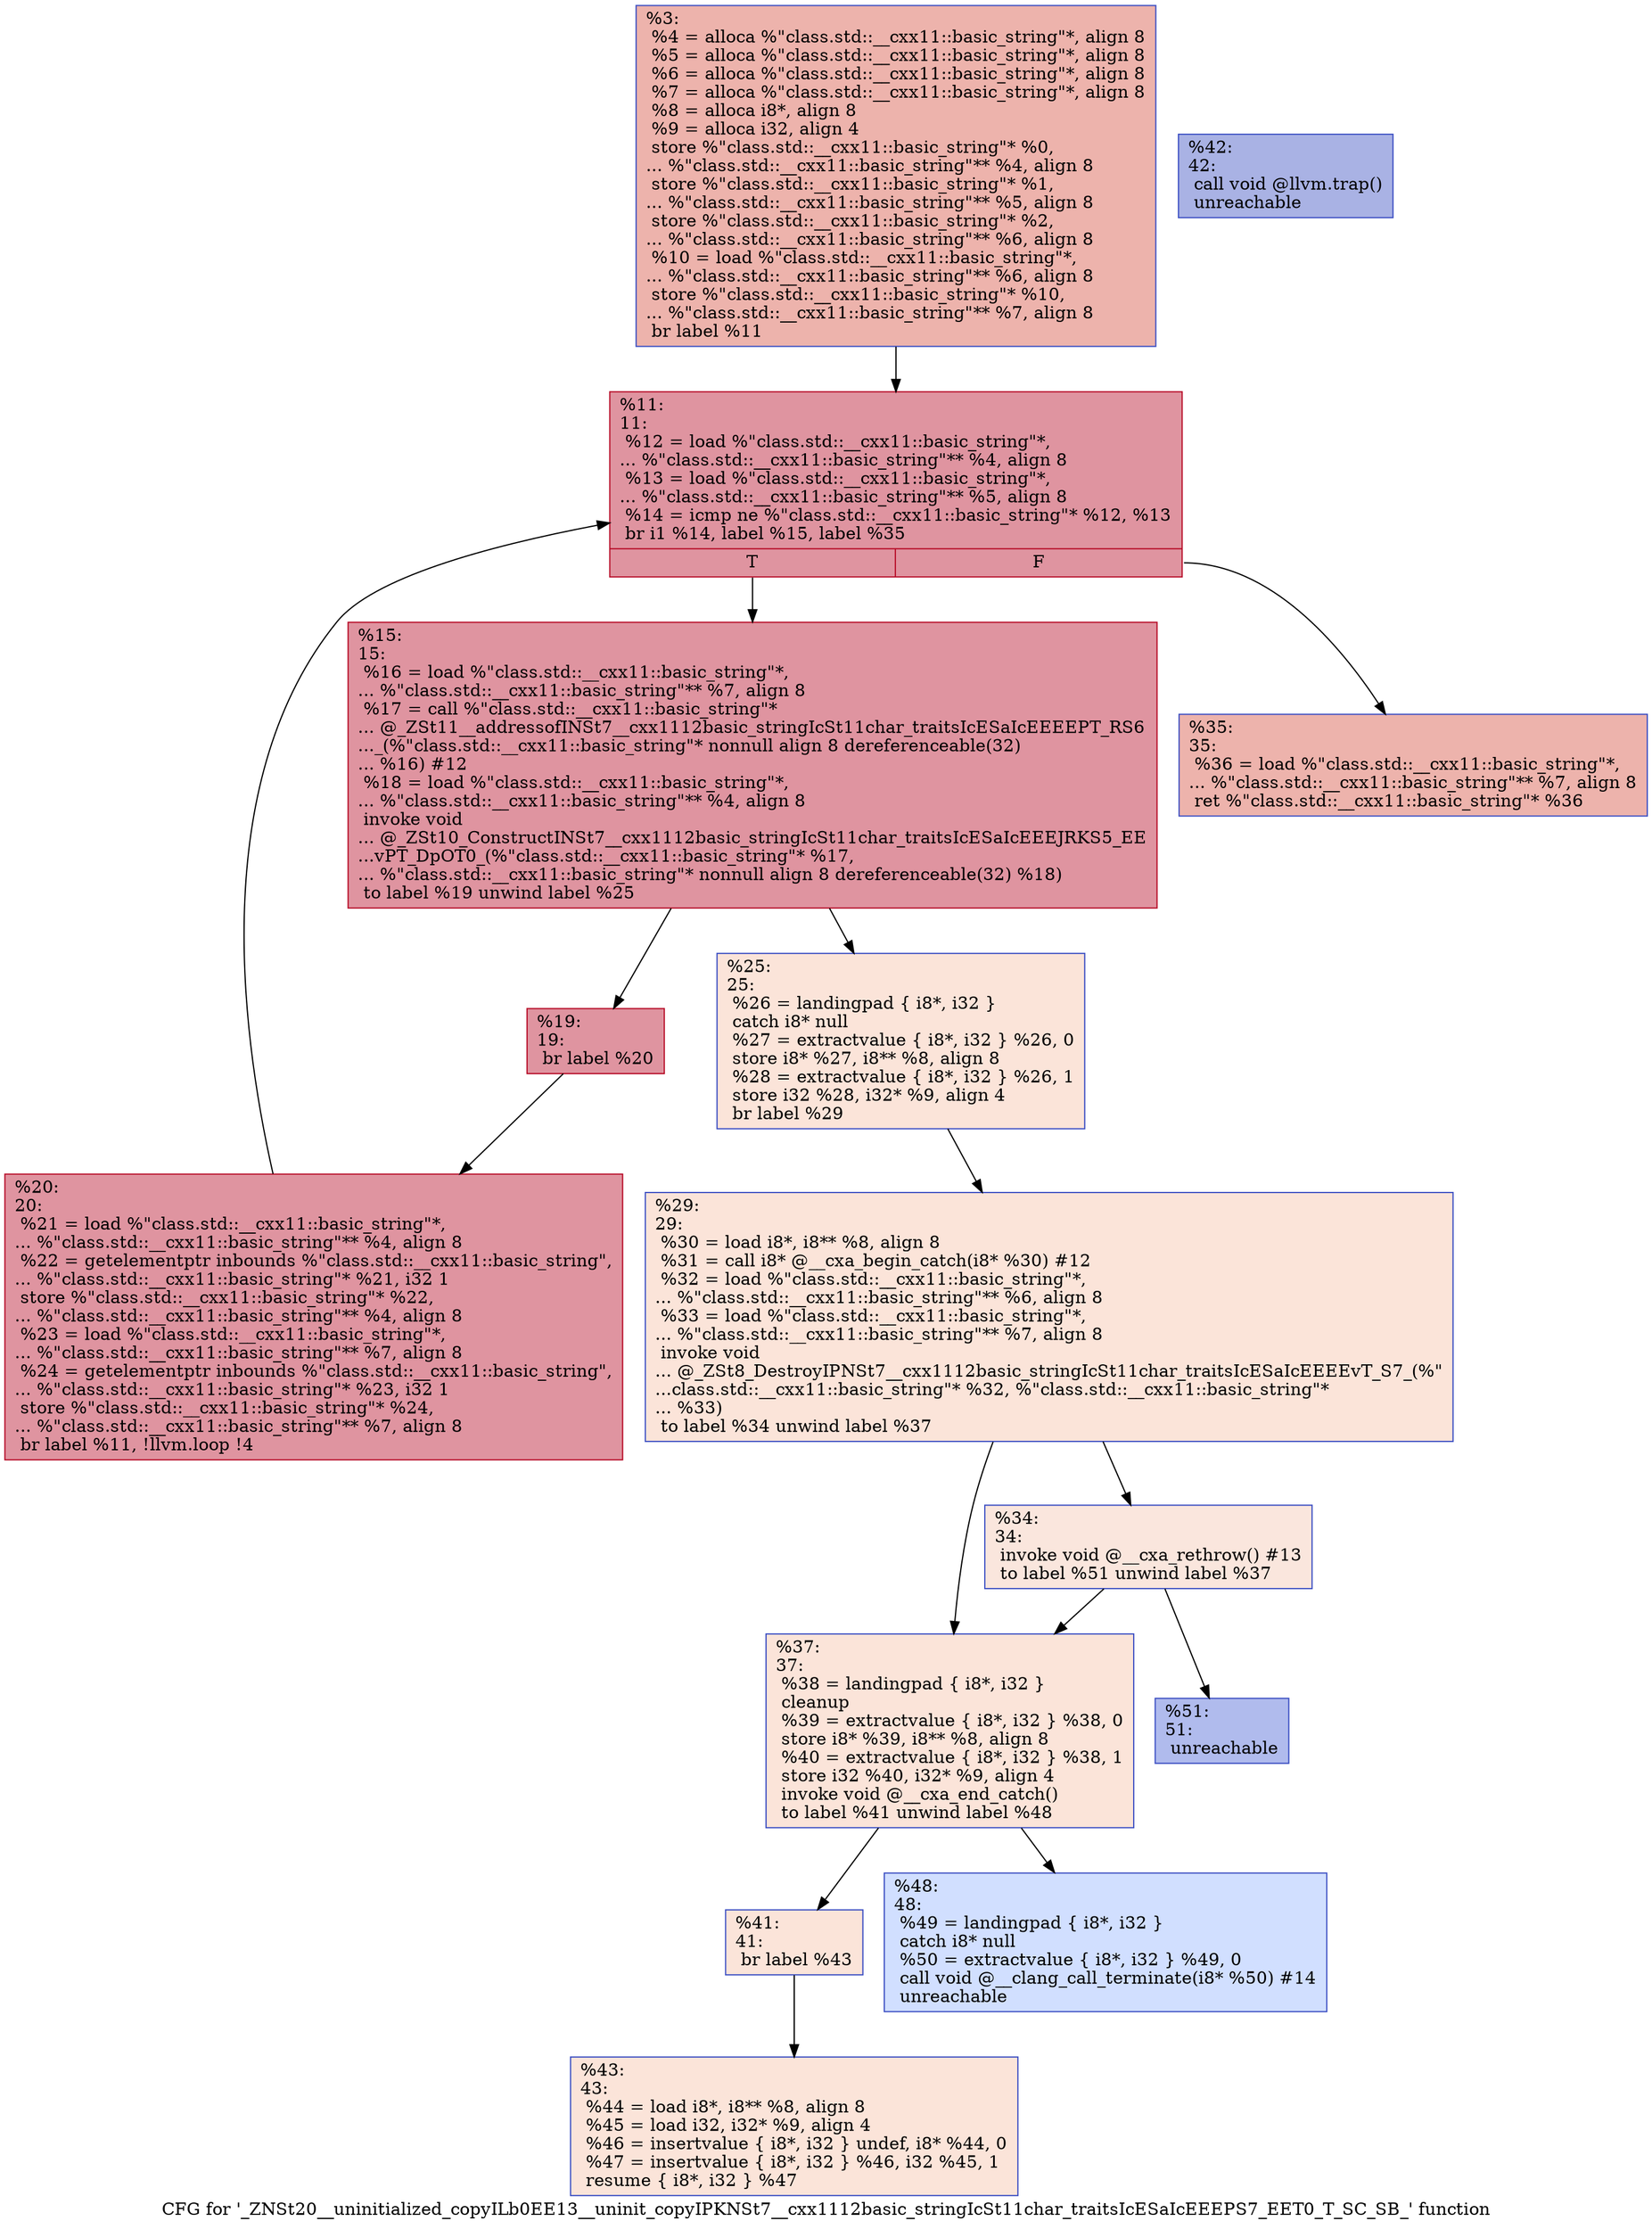 digraph "CFG for '_ZNSt20__uninitialized_copyILb0EE13__uninit_copyIPKNSt7__cxx1112basic_stringIcSt11char_traitsIcESaIcEEEPS7_EET0_T_SC_SB_' function" {
	label="CFG for '_ZNSt20__uninitialized_copyILb0EE13__uninit_copyIPKNSt7__cxx1112basic_stringIcSt11char_traitsIcESaIcEEEPS7_EET0_T_SC_SB_' function";

	Node0x5643458da2c0 [shape=record,color="#3d50c3ff", style=filled, fillcolor="#d6524470",label="{%3:\l  %4 = alloca %\"class.std::__cxx11::basic_string\"*, align 8\l  %5 = alloca %\"class.std::__cxx11::basic_string\"*, align 8\l  %6 = alloca %\"class.std::__cxx11::basic_string\"*, align 8\l  %7 = alloca %\"class.std::__cxx11::basic_string\"*, align 8\l  %8 = alloca i8*, align 8\l  %9 = alloca i32, align 4\l  store %\"class.std::__cxx11::basic_string\"* %0,\l... %\"class.std::__cxx11::basic_string\"** %4, align 8\l  store %\"class.std::__cxx11::basic_string\"* %1,\l... %\"class.std::__cxx11::basic_string\"** %5, align 8\l  store %\"class.std::__cxx11::basic_string\"* %2,\l... %\"class.std::__cxx11::basic_string\"** %6, align 8\l  %10 = load %\"class.std::__cxx11::basic_string\"*,\l... %\"class.std::__cxx11::basic_string\"** %6, align 8\l  store %\"class.std::__cxx11::basic_string\"* %10,\l... %\"class.std::__cxx11::basic_string\"** %7, align 8\l  br label %11\l}"];
	Node0x5643458da2c0 -> Node0x5643458da380;
	Node0x5643458da380 [shape=record,color="#b70d28ff", style=filled, fillcolor="#b70d2870",label="{%11:\l11:                                               \l  %12 = load %\"class.std::__cxx11::basic_string\"*,\l... %\"class.std::__cxx11::basic_string\"** %4, align 8\l  %13 = load %\"class.std::__cxx11::basic_string\"*,\l... %\"class.std::__cxx11::basic_string\"** %5, align 8\l  %14 = icmp ne %\"class.std::__cxx11::basic_string\"* %12, %13\l  br i1 %14, label %15, label %35\l|{<s0>T|<s1>F}}"];
	Node0x5643458da380:s0 -> Node0x5643458da970;
	Node0x5643458da380:s1 -> Node0x5643458da9c0;
	Node0x5643458da970 [shape=record,color="#b70d28ff", style=filled, fillcolor="#b70d2870",label="{%15:\l15:                                               \l  %16 = load %\"class.std::__cxx11::basic_string\"*,\l... %\"class.std::__cxx11::basic_string\"** %7, align 8\l  %17 = call %\"class.std::__cxx11::basic_string\"*\l... @_ZSt11__addressofINSt7__cxx1112basic_stringIcSt11char_traitsIcESaIcEEEEPT_RS6\l..._(%\"class.std::__cxx11::basic_string\"* nonnull align 8 dereferenceable(32)\l... %16) #12\l  %18 = load %\"class.std::__cxx11::basic_string\"*,\l... %\"class.std::__cxx11::basic_string\"** %4, align 8\l  invoke void\l... @_ZSt10_ConstructINSt7__cxx1112basic_stringIcSt11char_traitsIcESaIcEEEJRKS5_EE\l...vPT_DpOT0_(%\"class.std::__cxx11::basic_string\"* %17,\l... %\"class.std::__cxx11::basic_string\"* nonnull align 8 dereferenceable(32) %18)\l          to label %19 unwind label %25\l}"];
	Node0x5643458da970 -> Node0x5643458dac90;
	Node0x5643458da970 -> Node0x5643458dace0;
	Node0x5643458dac90 [shape=record,color="#b70d28ff", style=filled, fillcolor="#b70d2870",label="{%19:\l19:                                               \l  br label %20\l}"];
	Node0x5643458dac90 -> Node0x5643458daf30;
	Node0x5643458daf30 [shape=record,color="#b70d28ff", style=filled, fillcolor="#b70d2870",label="{%20:\l20:                                               \l  %21 = load %\"class.std::__cxx11::basic_string\"*,\l... %\"class.std::__cxx11::basic_string\"** %4, align 8\l  %22 = getelementptr inbounds %\"class.std::__cxx11::basic_string\",\l... %\"class.std::__cxx11::basic_string\"* %21, i32 1\l  store %\"class.std::__cxx11::basic_string\"* %22,\l... %\"class.std::__cxx11::basic_string\"** %4, align 8\l  %23 = load %\"class.std::__cxx11::basic_string\"*,\l... %\"class.std::__cxx11::basic_string\"** %7, align 8\l  %24 = getelementptr inbounds %\"class.std::__cxx11::basic_string\",\l... %\"class.std::__cxx11::basic_string\"* %23, i32 1\l  store %\"class.std::__cxx11::basic_string\"* %24,\l... %\"class.std::__cxx11::basic_string\"** %7, align 8\l  br label %11, !llvm.loop !4\l}"];
	Node0x5643458daf30 -> Node0x5643458da380;
	Node0x5643458dace0 [shape=record,color="#3d50c3ff", style=filled, fillcolor="#f5c1a970",label="{%25:\l25:                                               \l  %26 = landingpad \{ i8*, i32 \}\l          catch i8* null\l  %27 = extractvalue \{ i8*, i32 \} %26, 0\l  store i8* %27, i8** %8, align 8\l  %28 = extractvalue \{ i8*, i32 \} %26, 1\l  store i32 %28, i32* %9, align 4\l  br label %29\l}"];
	Node0x5643458dace0 -> Node0x5643458db700;
	Node0x5643458db700 [shape=record,color="#3d50c3ff", style=filled, fillcolor="#f5c1a970",label="{%29:\l29:                                               \l  %30 = load i8*, i8** %8, align 8\l  %31 = call i8* @__cxa_begin_catch(i8* %30) #12\l  %32 = load %\"class.std::__cxx11::basic_string\"*,\l... %\"class.std::__cxx11::basic_string\"** %6, align 8\l  %33 = load %\"class.std::__cxx11::basic_string\"*,\l... %\"class.std::__cxx11::basic_string\"** %7, align 8\l  invoke void\l... @_ZSt8_DestroyIPNSt7__cxx1112basic_stringIcSt11char_traitsIcESaIcEEEEvT_S7_(%\"\l...class.std::__cxx11::basic_string\"* %32, %\"class.std::__cxx11::basic_string\"*\l... %33)\l          to label %34 unwind label %37\l}"];
	Node0x5643458db700 -> Node0x5643458dba80;
	Node0x5643458db700 -> Node0x5643458dbad0;
	Node0x5643458dba80 [shape=record,color="#3d50c3ff", style=filled, fillcolor="#f3c7b170",label="{%34:\l34:                                               \l  invoke void @__cxa_rethrow() #13\l          to label %51 unwind label %37\l}"];
	Node0x5643458dba80 -> Node0x5643458dbe20;
	Node0x5643458dba80 -> Node0x5643458dbad0;
	Node0x5643458da9c0 [shape=record,color="#3d50c3ff", style=filled, fillcolor="#d6524470",label="{%35:\l35:                                               \l  %36 = load %\"class.std::__cxx11::basic_string\"*,\l... %\"class.std::__cxx11::basic_string\"** %7, align 8\l  ret %\"class.std::__cxx11::basic_string\"* %36\l}"];
	Node0x5643458dbad0 [shape=record,color="#3d50c3ff", style=filled, fillcolor="#f5c1a970",label="{%37:\l37:                                               \l  %38 = landingpad \{ i8*, i32 \}\l          cleanup\l  %39 = extractvalue \{ i8*, i32 \} %38, 0\l  store i8* %39, i8** %8, align 8\l  %40 = extractvalue \{ i8*, i32 \} %38, 1\l  store i32 %40, i32* %9, align 4\l  invoke void @__cxa_end_catch()\l          to label %41 unwind label %48\l}"];
	Node0x5643458dbad0 -> Node0x5643458dc380;
	Node0x5643458dbad0 -> Node0x5643458dc3d0;
	Node0x5643458dc380 [shape=record,color="#3d50c3ff", style=filled, fillcolor="#f5c1a970",label="{%41:\l41:                                               \l  br label %43\l}"];
	Node0x5643458dc380 -> Node0x5643458dc650;
	Node0x5643458dc710 [shape=record,color="#3d50c3ff", style=filled, fillcolor="#3d50c370",label="{%42:\l42:                                               \l  call void @llvm.trap()\l  unreachable\l}"];
	Node0x5643458dc650 [shape=record,color="#3d50c3ff", style=filled, fillcolor="#f5c1a970",label="{%43:\l43:                                               \l  %44 = load i8*, i8** %8, align 8\l  %45 = load i32, i32* %9, align 4\l  %46 = insertvalue \{ i8*, i32 \} undef, i8* %44, 0\l  %47 = insertvalue \{ i8*, i32 \} %46, i32 %45, 1\l  resume \{ i8*, i32 \} %47\l}"];
	Node0x5643458dc3d0 [shape=record,color="#3d50c3ff", style=filled, fillcolor="#96b7ff70",label="{%48:\l48:                                               \l  %49 = landingpad \{ i8*, i32 \}\l          catch i8* null\l  %50 = extractvalue \{ i8*, i32 \} %49, 0\l  call void @__clang_call_terminate(i8* %50) #14\l  unreachable\l}"];
	Node0x5643458dbe20 [shape=record,color="#3d50c3ff", style=filled, fillcolor="#4c66d670",label="{%51:\l51:                                               \l  unreachable\l}"];
}
